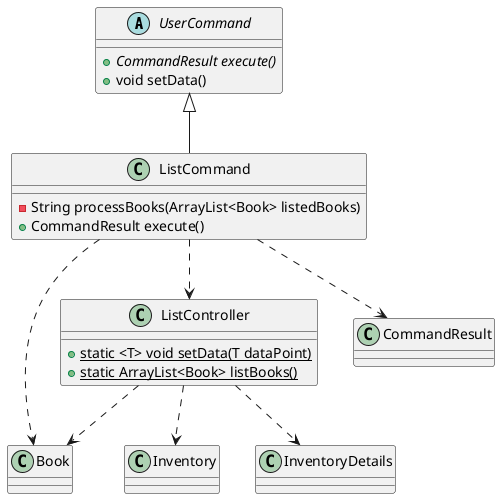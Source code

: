 @startuml list class diagram
abstract class UserCommand{
    + {abstract} CommandResult execute()
    + void setData()
}
class ListController{
    + {static} static <T> void setData(T dataPoint)
    + {static} static ArrayList<Book> listBooks()
}
class ListCommand{
    - String processBooks(ArrayList<Book> listedBooks)
    + CommandResult execute()
}

class Book{}
class Inventory{}
class InventoryDetails{}

ListController ..> InventoryDetails
ListController ..> Inventory
ListController ..> Book
UserCommand <|-- ListCommand
ListCommand ..> ListController
ListCommand ..> Book
ListCommand ..> CommandResult
@enduml